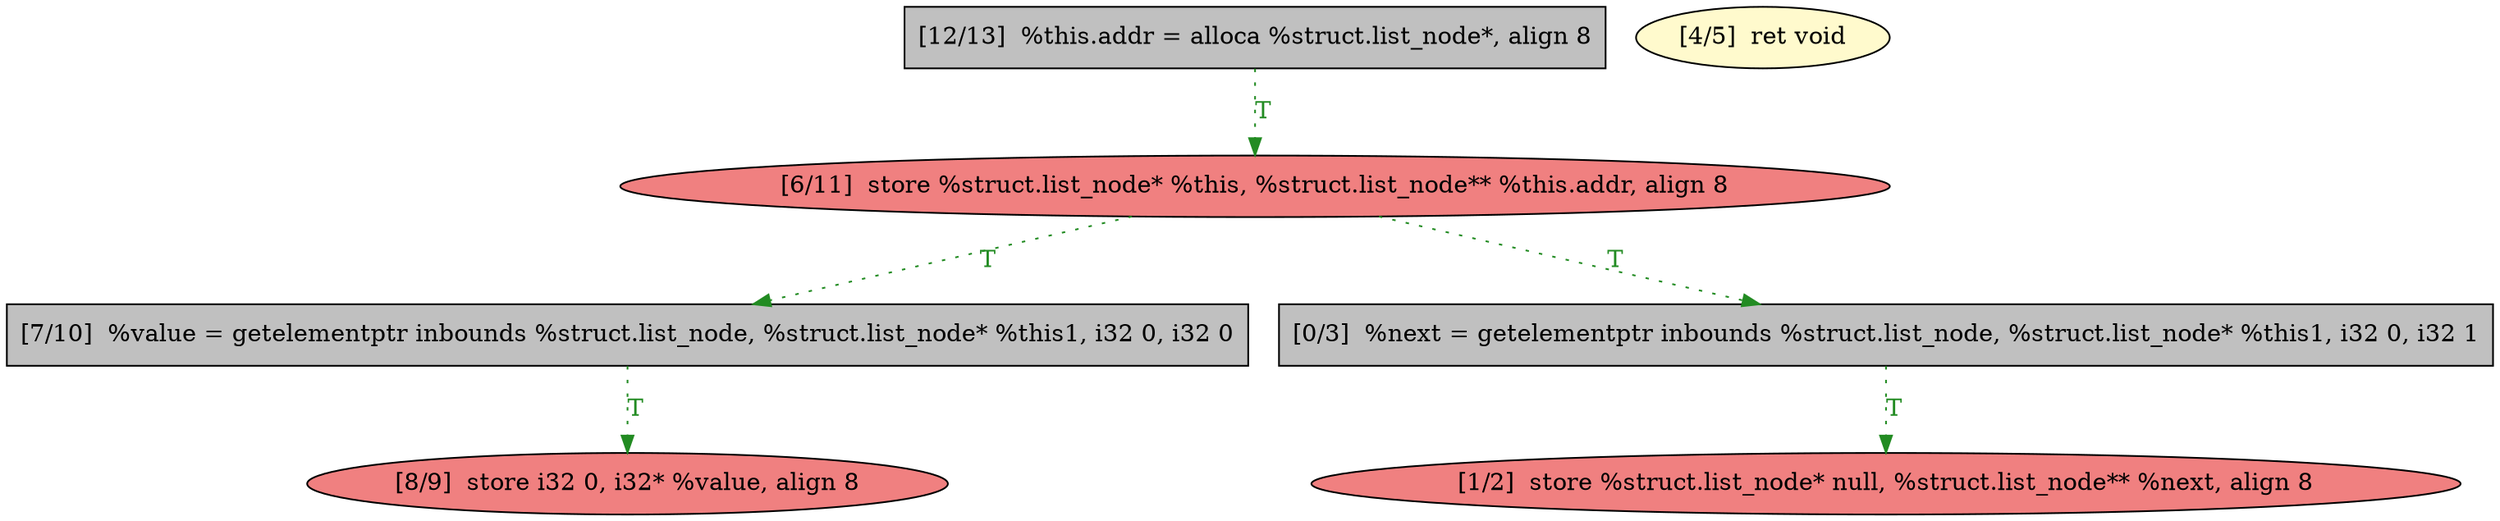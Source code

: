 
digraph G {


node419 [fillcolor=grey,label="[7/10]  %value = getelementptr inbounds %struct.list_node, %struct.list_node* %this1, i32 0, i32 0",shape=rectangle,style=filled ]
node414 [fillcolor=lemonchiffon,label="[4/5]  ret void",shape=ellipse,style=filled ]
node413 [fillcolor=grey,label="[0/3]  %next = getelementptr inbounds %struct.list_node, %struct.list_node* %this1, i32 0, i32 1",shape=rectangle,style=filled ]
node415 [fillcolor=lightcoral,label="[1/2]  store %struct.list_node* null, %struct.list_node** %next, align 8",shape=ellipse,style=filled ]
node416 [fillcolor=lightcoral,label="[6/11]  store %struct.list_node* %this, %struct.list_node** %this.addr, align 8",shape=ellipse,style=filled ]
node417 [fillcolor=grey,label="[12/13]  %this.addr = alloca %struct.list_node*, align 8",shape=rectangle,style=filled ]
node418 [fillcolor=lightcoral,label="[8/9]  store i32 0, i32* %value, align 8",shape=ellipse,style=filled ]

node416->node413 [style=dotted,color=forestgreen,label="T",penwidth=1.0,fontcolor=forestgreen ]
node417->node416 [style=dotted,color=forestgreen,label="T",penwidth=1.0,fontcolor=forestgreen ]
node416->node419 [style=dotted,color=forestgreen,label="T",penwidth=1.0,fontcolor=forestgreen ]
node413->node415 [style=dotted,color=forestgreen,label="T",penwidth=1.0,fontcolor=forestgreen ]
node419->node418 [style=dotted,color=forestgreen,label="T",penwidth=1.0,fontcolor=forestgreen ]


}
